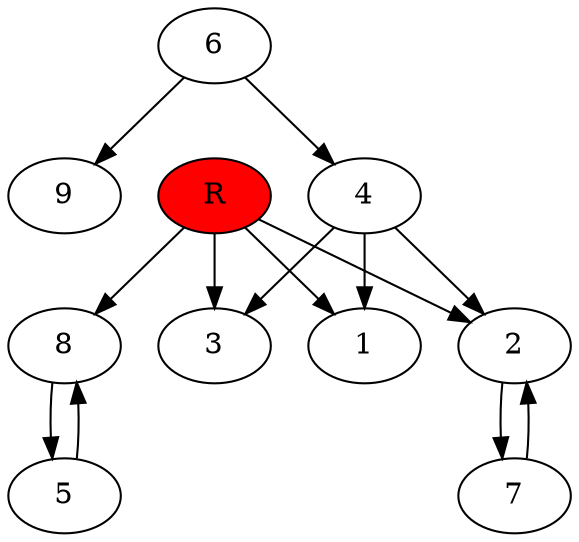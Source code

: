 digraph prb41900 {
	1
	2
	3
	4
	5
	6
	7
	8
	R [fillcolor="#ff0000" style=filled]
	2 -> 7
	4 -> 1
	4 -> 2
	4 -> 3
	5 -> 8
	6 -> 4
	6 -> 9
	7 -> 2
	8 -> 5
	R -> 1
	R -> 2
	R -> 3
	R -> 8
}

